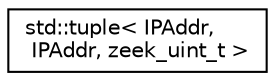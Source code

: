 digraph "Graphical Class Hierarchy"
{
 // LATEX_PDF_SIZE
  edge [fontname="Helvetica",fontsize="10",labelfontname="Helvetica",labelfontsize="10"];
  node [fontname="Helvetica",fontsize="10",shape=record];
  rankdir="LR";
  Node0 [label="std::tuple\< IPAddr,\l IPAddr, zeek_uint_t \>",height=0.2,width=0.4,color="black", fillcolor="white", style="filled",URL="$d8/dcc/namespacestd.html#d8/dcc/namespacestd",tooltip=" "];
}
